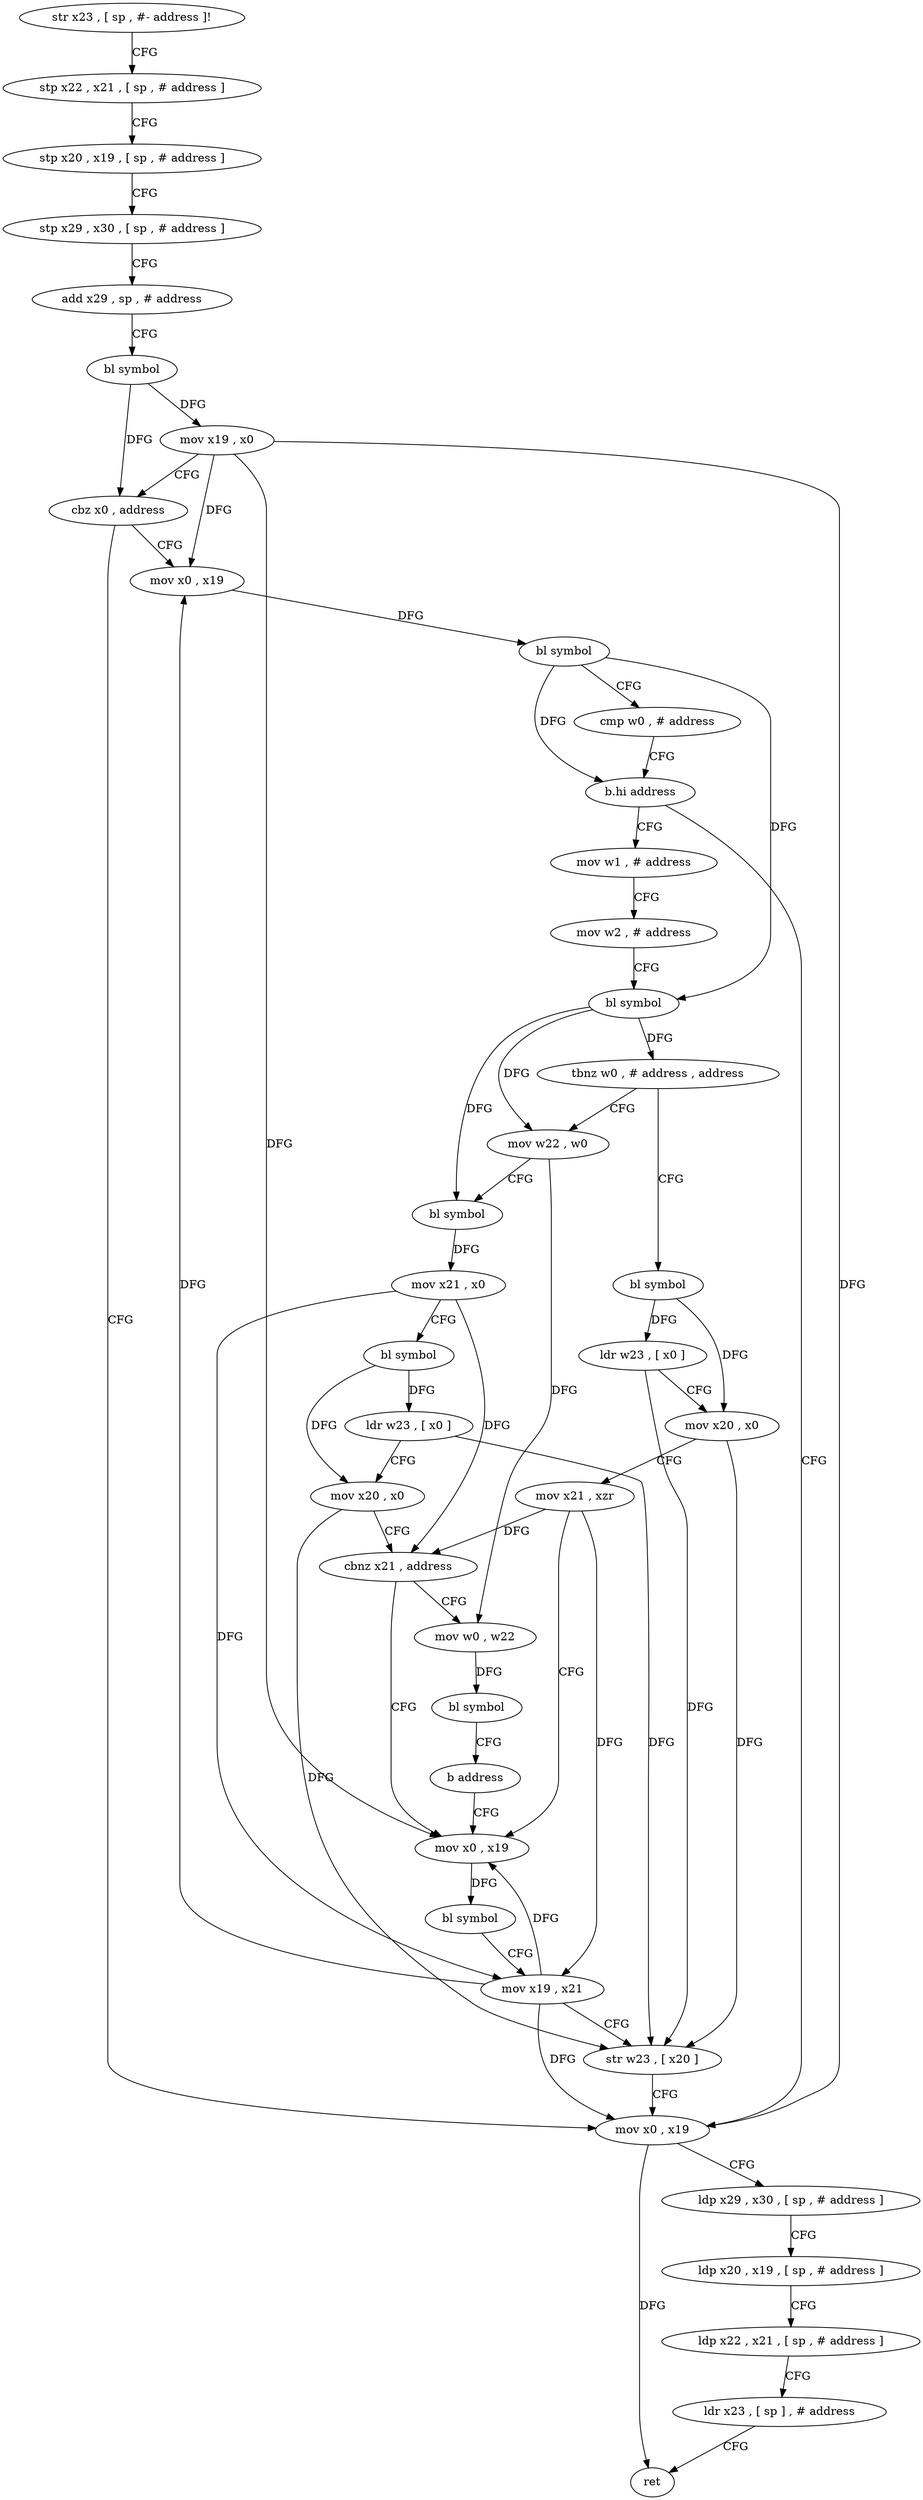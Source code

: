 digraph "func" {
"4263516" [label = "str x23 , [ sp , #- address ]!" ]
"4263520" [label = "stp x22 , x21 , [ sp , # address ]" ]
"4263524" [label = "stp x20 , x19 , [ sp , # address ]" ]
"4263528" [label = "stp x29 , x30 , [ sp , # address ]" ]
"4263532" [label = "add x29 , sp , # address" ]
"4263536" [label = "bl symbol" ]
"4263540" [label = "mov x19 , x0" ]
"4263544" [label = "cbz x0 , address" ]
"4263652" [label = "mov x0 , x19" ]
"4263548" [label = "mov x0 , x19" ]
"4263656" [label = "ldp x29 , x30 , [ sp , # address ]" ]
"4263660" [label = "ldp x20 , x19 , [ sp , # address ]" ]
"4263664" [label = "ldp x22 , x21 , [ sp , # address ]" ]
"4263668" [label = "ldr x23 , [ sp ] , # address" ]
"4263672" [label = "ret" ]
"4263552" [label = "bl symbol" ]
"4263556" [label = "cmp w0 , # address" ]
"4263560" [label = "b.hi address" ]
"4263564" [label = "mov w1 , # address" ]
"4263568" [label = "mov w2 , # address" ]
"4263572" [label = "bl symbol" ]
"4263576" [label = "tbnz w0 , # address , address" ]
"4263620" [label = "bl symbol" ]
"4263580" [label = "mov w22 , w0" ]
"4263624" [label = "ldr w23 , [ x0 ]" ]
"4263628" [label = "mov x20 , x0" ]
"4263632" [label = "mov x21 , xzr" ]
"4263636" [label = "mov x0 , x19" ]
"4263584" [label = "bl symbol" ]
"4263588" [label = "mov x21 , x0" ]
"4263592" [label = "bl symbol" ]
"4263596" [label = "ldr w23 , [ x0 ]" ]
"4263600" [label = "mov x20 , x0" ]
"4263604" [label = "cbnz x21 , address" ]
"4263608" [label = "mov w0 , w22" ]
"4263640" [label = "bl symbol" ]
"4263644" [label = "mov x19 , x21" ]
"4263648" [label = "str w23 , [ x20 ]" ]
"4263612" [label = "bl symbol" ]
"4263616" [label = "b address" ]
"4263516" -> "4263520" [ label = "CFG" ]
"4263520" -> "4263524" [ label = "CFG" ]
"4263524" -> "4263528" [ label = "CFG" ]
"4263528" -> "4263532" [ label = "CFG" ]
"4263532" -> "4263536" [ label = "CFG" ]
"4263536" -> "4263540" [ label = "DFG" ]
"4263536" -> "4263544" [ label = "DFG" ]
"4263540" -> "4263544" [ label = "CFG" ]
"4263540" -> "4263652" [ label = "DFG" ]
"4263540" -> "4263548" [ label = "DFG" ]
"4263540" -> "4263636" [ label = "DFG" ]
"4263544" -> "4263652" [ label = "CFG" ]
"4263544" -> "4263548" [ label = "CFG" ]
"4263652" -> "4263656" [ label = "CFG" ]
"4263652" -> "4263672" [ label = "DFG" ]
"4263548" -> "4263552" [ label = "DFG" ]
"4263656" -> "4263660" [ label = "CFG" ]
"4263660" -> "4263664" [ label = "CFG" ]
"4263664" -> "4263668" [ label = "CFG" ]
"4263668" -> "4263672" [ label = "CFG" ]
"4263552" -> "4263556" [ label = "CFG" ]
"4263552" -> "4263560" [ label = "DFG" ]
"4263552" -> "4263572" [ label = "DFG" ]
"4263556" -> "4263560" [ label = "CFG" ]
"4263560" -> "4263652" [ label = "CFG" ]
"4263560" -> "4263564" [ label = "CFG" ]
"4263564" -> "4263568" [ label = "CFG" ]
"4263568" -> "4263572" [ label = "CFG" ]
"4263572" -> "4263576" [ label = "DFG" ]
"4263572" -> "4263580" [ label = "DFG" ]
"4263572" -> "4263584" [ label = "DFG" ]
"4263576" -> "4263620" [ label = "CFG" ]
"4263576" -> "4263580" [ label = "CFG" ]
"4263620" -> "4263624" [ label = "DFG" ]
"4263620" -> "4263628" [ label = "DFG" ]
"4263580" -> "4263584" [ label = "CFG" ]
"4263580" -> "4263608" [ label = "DFG" ]
"4263624" -> "4263628" [ label = "CFG" ]
"4263624" -> "4263648" [ label = "DFG" ]
"4263628" -> "4263632" [ label = "CFG" ]
"4263628" -> "4263648" [ label = "DFG" ]
"4263632" -> "4263636" [ label = "CFG" ]
"4263632" -> "4263604" [ label = "DFG" ]
"4263632" -> "4263644" [ label = "DFG" ]
"4263636" -> "4263640" [ label = "DFG" ]
"4263584" -> "4263588" [ label = "DFG" ]
"4263588" -> "4263592" [ label = "CFG" ]
"4263588" -> "4263604" [ label = "DFG" ]
"4263588" -> "4263644" [ label = "DFG" ]
"4263592" -> "4263596" [ label = "DFG" ]
"4263592" -> "4263600" [ label = "DFG" ]
"4263596" -> "4263600" [ label = "CFG" ]
"4263596" -> "4263648" [ label = "DFG" ]
"4263600" -> "4263604" [ label = "CFG" ]
"4263600" -> "4263648" [ label = "DFG" ]
"4263604" -> "4263636" [ label = "CFG" ]
"4263604" -> "4263608" [ label = "CFG" ]
"4263608" -> "4263612" [ label = "DFG" ]
"4263640" -> "4263644" [ label = "CFG" ]
"4263644" -> "4263648" [ label = "CFG" ]
"4263644" -> "4263652" [ label = "DFG" ]
"4263644" -> "4263548" [ label = "DFG" ]
"4263644" -> "4263636" [ label = "DFG" ]
"4263648" -> "4263652" [ label = "CFG" ]
"4263612" -> "4263616" [ label = "CFG" ]
"4263616" -> "4263636" [ label = "CFG" ]
}
